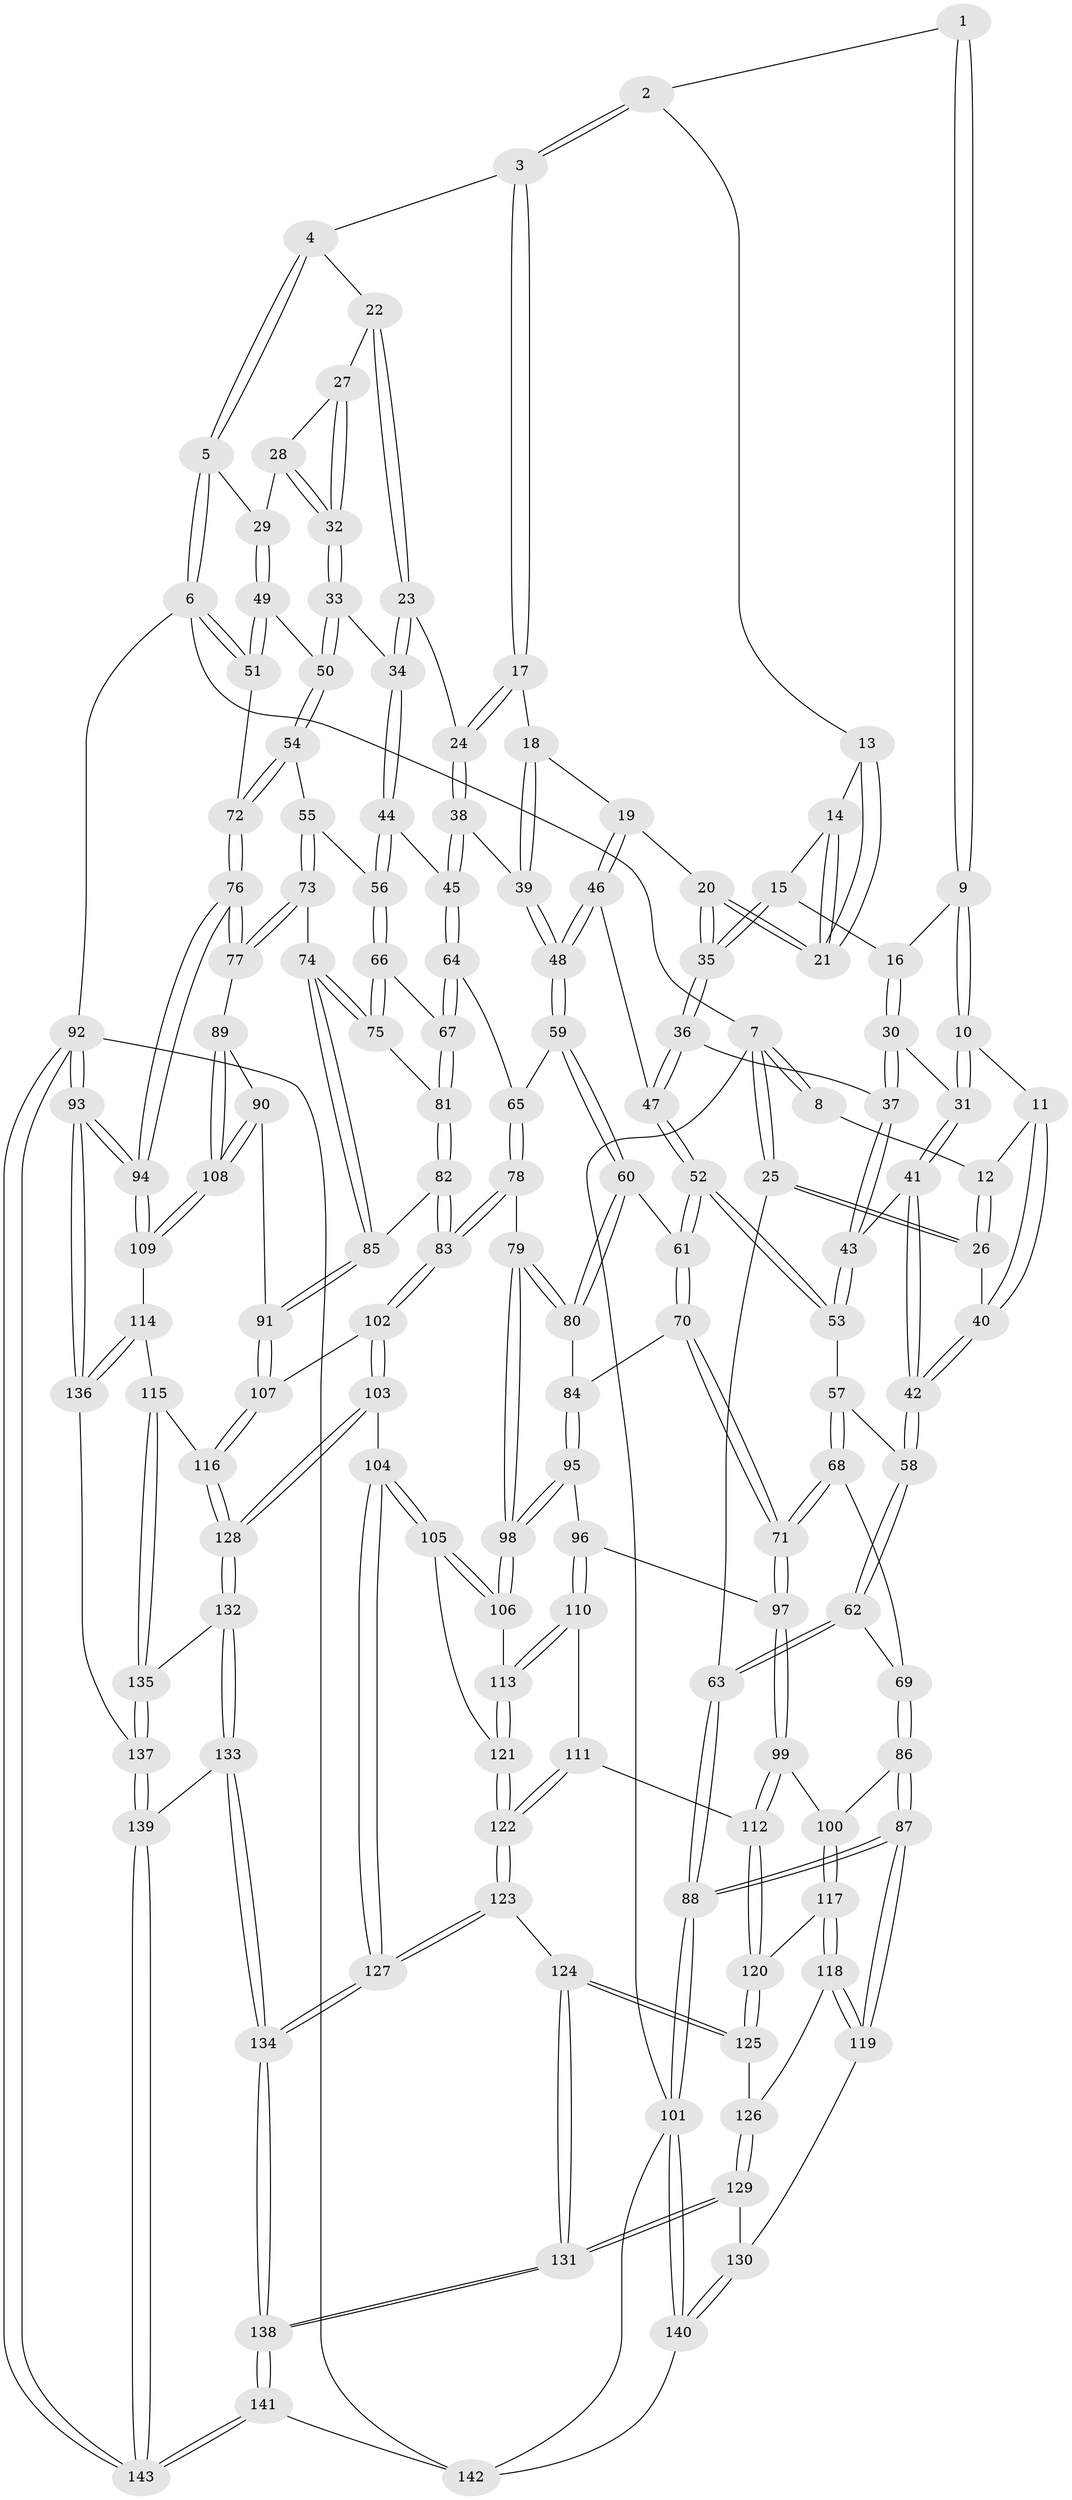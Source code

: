 // coarse degree distribution, {3: 0.06741573033707865, 4: 0.4606741573033708, 5: 0.3595505617977528, 6: 0.0898876404494382, 2: 0.02247191011235955}
// Generated by graph-tools (version 1.1) at 2025/24/03/03/25 07:24:38]
// undirected, 143 vertices, 354 edges
graph export_dot {
graph [start="1"]
  node [color=gray90,style=filled];
  1 [pos="+0.39542456455863295+0"];
  2 [pos="+0.47229371626052585+0"];
  3 [pos="+0.6185850754401752+0"];
  4 [pos="+0.651865524408919+0"];
  5 [pos="+1+0"];
  6 [pos="+1+0"];
  7 [pos="+0+0"];
  8 [pos="+0.18090077580468827+0"];
  9 [pos="+0.3303555693845781+0.053224194638052"];
  10 [pos="+0.22996967374556646+0.09158586590226385"];
  11 [pos="+0.20395961239194246+0.08701449729854661"];
  12 [pos="+0.14702323878545948+0"];
  13 [pos="+0.4481616756747888+0"];
  14 [pos="+0.4033559310865209+0.09060977794152922"];
  15 [pos="+0.3646599425242066+0.09337541831655004"];
  16 [pos="+0.33790676151783583+0.06958574623527992"];
  17 [pos="+0.5791416188738686+0.06361327078246146"];
  18 [pos="+0.5766978567569366+0.0667198103867613"];
  19 [pos="+0.46045450327189125+0.1285589718321683"];
  20 [pos="+0.45562899070561513+0.12544861530374085"];
  21 [pos="+0.45329377371416113+0.12165534837611056"];
  22 [pos="+0.7454711032075362+0.0077822348595190756"];
  23 [pos="+0.6906000526459635+0.1262161576693423"];
  24 [pos="+0.6335040943103675+0.12940319022522326"];
  25 [pos="+0+0.2116874846928287"];
  26 [pos="+0+0.16020187413777925"];
  27 [pos="+0.7679775527518393+0.04299607593257259"];
  28 [pos="+0.8774096522999117+0.107161885036674"];
  29 [pos="+0.8913862132024485+0.11292990298805358"];
  30 [pos="+0.31289954988835894+0.12575831768680426"];
  31 [pos="+0.2753263634229196+0.13718869891350027"];
  32 [pos="+0.7586255382365724+0.1547501664960902"];
  33 [pos="+0.7556458800674133+0.164656517550507"];
  34 [pos="+0.73485109491256+0.17637023571167595"];
  35 [pos="+0.3720023438868994+0.15550706711800916"];
  36 [pos="+0.3652691673061756+0.1689597315942038"];
  37 [pos="+0.34969421523233074+0.17255722136463994"];
  38 [pos="+0.6461980659697087+0.23109625961838476"];
  39 [pos="+0.5379769278653473+0.23057185880122724"];
  40 [pos="+0.16282512433032323+0.2144206469748558"];
  41 [pos="+0.2835258730010677+0.20636099979777053"];
  42 [pos="+0.16678897778887142+0.21988189443545691"];
  43 [pos="+0.29599769149668226+0.21186350969759207"];
  44 [pos="+0.6938712622155032+0.23958755151571312"];
  45 [pos="+0.6727331700723879+0.247195198906001"];
  46 [pos="+0.4771338311749135+0.21725411580924098"];
  47 [pos="+0.4277875158781204+0.23611749466820744"];
  48 [pos="+0.529626502173949+0.23498338153855433"];
  49 [pos="+0.9075279846759233+0.166491033677721"];
  50 [pos="+0.9239869420447424+0.24215457822770853"];
  51 [pos="+1+0"];
  52 [pos="+0.37018263203745055+0.315333624208324"];
  53 [pos="+0.3195045586825297+0.26571734030249033"];
  54 [pos="+0.9246824976195273+0.24347823913217223"];
  55 [pos="+0.9221817754077944+0.24662518249781232"];
  56 [pos="+0.8252786725685761+0.2945334051932292"];
  57 [pos="+0.22348499233430122+0.29906679256766705"];
  58 [pos="+0.16741790627069497+0.22812495370058708"];
  59 [pos="+0.5300891651634163+0.3244040634893932"];
  60 [pos="+0.45687843881183654+0.3722657980352238"];
  61 [pos="+0.37248196176885773+0.36216250003460354"];
  62 [pos="+0.08720428282644378+0.3886206727190868"];
  63 [pos="+0+0.2563109711695089"];
  64 [pos="+0.660904758632675+0.34206743596781464"];
  65 [pos="+0.5877142727943812+0.3620933885258168"];
  66 [pos="+0.8075575978608533+0.32667058769841073"];
  67 [pos="+0.6840522298964484+0.36687472910829105"];
  68 [pos="+0.2492895444460857+0.42749344798803723"];
  69 [pos="+0.09037566419666034+0.39260924898131955"];
  70 [pos="+0.3698480432012652+0.3653863990002234"];
  71 [pos="+0.2517772504779197+0.42923680833255834"];
  72 [pos="+1+0.24917616462655182"];
  73 [pos="+0.9184127315832875+0.447050438054713"];
  74 [pos="+0.8422432906347451+0.44472220992849704"];
  75 [pos="+0.8071319112679017+0.3923736039260604"];
  76 [pos="+1+0.46937958607488217"];
  77 [pos="+0.9506469209230243+0.47974259708727646"];
  78 [pos="+0.5625479931625231+0.47964550467629885"];
  79 [pos="+0.549285788176494+0.4791170199091857"];
  80 [pos="+0.5136826575529836+0.46041838146845504"];
  81 [pos="+0.7014231821180839+0.4287366803981407"];
  82 [pos="+0.7006343511026002+0.4354776177818581"];
  83 [pos="+0.5961811610999+0.5036593472214419"];
  84 [pos="+0.41839478660081336+0.4928899751208023"];
  85 [pos="+0.7708339948521917+0.5146946991285507"];
  86 [pos="+0.06253236122860312+0.5352942695896113"];
  87 [pos="+0+0.6563764604237292"];
  88 [pos="+0+0.6564094930505368"];
  89 [pos="+0.9317657184184818+0.5202393467526419"];
  90 [pos="+0.824200933870014+0.5470307872151987"];
  91 [pos="+0.7708433106823339+0.5405860723630435"];
  92 [pos="+1+1"];
  93 [pos="+1+1"];
  94 [pos="+1+0.9685064741732805"];
  95 [pos="+0.4095178720074895+0.5208755294476644"];
  96 [pos="+0.3631850830891072+0.5415995133488389"];
  97 [pos="+0.25443358565448204+0.4740918528671005"];
  98 [pos="+0.4671260632519951+0.5670296559553175"];
  99 [pos="+0.2220631314929967+0.5399382033818433"];
  100 [pos="+0.1110820928373775+0.5635261243714913"];
  101 [pos="+0+0.9766715716206303"];
  102 [pos="+0.6288037048259015+0.6100060435333453"];
  103 [pos="+0.5411290796839007+0.6702664657047149"];
  104 [pos="+0.525199783496658+0.6737598414620508"];
  105 [pos="+0.49819561650653166+0.6522669891005304"];
  106 [pos="+0.4739582745507075+0.6061354703030786"];
  107 [pos="+0.7234655508646768+0.6333364697071069"];
  108 [pos="+0.9228318354667717+0.6460953535536008"];
  109 [pos="+0.9274618920532559+0.6934342498154554"];
  110 [pos="+0.35962805052014574+0.588038979903641"];
  111 [pos="+0.23946460155961521+0.5741010708648804"];
  112 [pos="+0.23054125105228238+0.5672154236875101"];
  113 [pos="+0.36048671055778336+0.5970440068020944"];
  114 [pos="+0.7884269988078532+0.6984596519964901"];
  115 [pos="+0.7809971950259206+0.6966775769864051"];
  116 [pos="+0.725452670003819+0.6363389266281205"];
  117 [pos="+0.11951595313275341+0.6437571410982793"];
  118 [pos="+0.10961422018672662+0.6878093275744103"];
  119 [pos="+0.022327040669253496+0.720475491619693"];
  120 [pos="+0.2132375356415359+0.6267190979235706"];
  121 [pos="+0.3406257482552851+0.6647740177090697"];
  122 [pos="+0.33500639025424195+0.6705742054129098"];
  123 [pos="+0.3348628187248215+0.6709846605578366"];
  124 [pos="+0.2689536673109811+0.7309494575564172"];
  125 [pos="+0.22298272676190092+0.6964819574053885"];
  126 [pos="+0.13040327399429266+0.6991600181472163"];
  127 [pos="+0.4596089716307435+0.80117890941032"];
  128 [pos="+0.6235466568140988+0.7779365030228762"];
  129 [pos="+0.16493890908543998+0.8101471325036024"];
  130 [pos="+0.0941048890300158+0.8345548648028793"];
  131 [pos="+0.26402166974435065+0.827809225280355"];
  132 [pos="+0.6253812716784082+0.7846390558739003"];
  133 [pos="+0.48290277778761953+0.9850380608900653"];
  134 [pos="+0.4353878097475579+1"];
  135 [pos="+0.7169684510957238+0.8036683512280647"];
  136 [pos="+0.8296185290316841+0.8511066482354586"];
  137 [pos="+0.724788151732611+0.8826307704031429"];
  138 [pos="+0.4070078110988826+1"];
  139 [pos="+0.7196987210142457+0.8950296289014722"];
  140 [pos="+0.07269594511201295+0.8874427197641526"];
  141 [pos="+0.40121016393668996+1"];
  142 [pos="+0.2852066359421042+1"];
  143 [pos="+1+1"];
  1 -- 2;
  1 -- 9;
  1 -- 9;
  2 -- 3;
  2 -- 3;
  2 -- 13;
  3 -- 4;
  3 -- 17;
  3 -- 17;
  4 -- 5;
  4 -- 5;
  4 -- 22;
  5 -- 6;
  5 -- 6;
  5 -- 29;
  6 -- 7;
  6 -- 51;
  6 -- 51;
  6 -- 92;
  7 -- 8;
  7 -- 8;
  7 -- 25;
  7 -- 25;
  7 -- 101;
  8 -- 12;
  9 -- 10;
  9 -- 10;
  9 -- 16;
  10 -- 11;
  10 -- 31;
  10 -- 31;
  11 -- 12;
  11 -- 40;
  11 -- 40;
  12 -- 26;
  12 -- 26;
  13 -- 14;
  13 -- 21;
  13 -- 21;
  14 -- 15;
  14 -- 21;
  14 -- 21;
  15 -- 16;
  15 -- 35;
  15 -- 35;
  16 -- 30;
  16 -- 30;
  17 -- 18;
  17 -- 24;
  17 -- 24;
  18 -- 19;
  18 -- 39;
  18 -- 39;
  19 -- 20;
  19 -- 46;
  19 -- 46;
  20 -- 21;
  20 -- 21;
  20 -- 35;
  20 -- 35;
  22 -- 23;
  22 -- 23;
  22 -- 27;
  23 -- 24;
  23 -- 34;
  23 -- 34;
  24 -- 38;
  24 -- 38;
  25 -- 26;
  25 -- 26;
  25 -- 63;
  26 -- 40;
  27 -- 28;
  27 -- 32;
  27 -- 32;
  28 -- 29;
  28 -- 32;
  28 -- 32;
  29 -- 49;
  29 -- 49;
  30 -- 31;
  30 -- 37;
  30 -- 37;
  31 -- 41;
  31 -- 41;
  32 -- 33;
  32 -- 33;
  33 -- 34;
  33 -- 50;
  33 -- 50;
  34 -- 44;
  34 -- 44;
  35 -- 36;
  35 -- 36;
  36 -- 37;
  36 -- 47;
  36 -- 47;
  37 -- 43;
  37 -- 43;
  38 -- 39;
  38 -- 45;
  38 -- 45;
  39 -- 48;
  39 -- 48;
  40 -- 42;
  40 -- 42;
  41 -- 42;
  41 -- 42;
  41 -- 43;
  42 -- 58;
  42 -- 58;
  43 -- 53;
  43 -- 53;
  44 -- 45;
  44 -- 56;
  44 -- 56;
  45 -- 64;
  45 -- 64;
  46 -- 47;
  46 -- 48;
  46 -- 48;
  47 -- 52;
  47 -- 52;
  48 -- 59;
  48 -- 59;
  49 -- 50;
  49 -- 51;
  49 -- 51;
  50 -- 54;
  50 -- 54;
  51 -- 72;
  52 -- 53;
  52 -- 53;
  52 -- 61;
  52 -- 61;
  53 -- 57;
  54 -- 55;
  54 -- 72;
  54 -- 72;
  55 -- 56;
  55 -- 73;
  55 -- 73;
  56 -- 66;
  56 -- 66;
  57 -- 58;
  57 -- 68;
  57 -- 68;
  58 -- 62;
  58 -- 62;
  59 -- 60;
  59 -- 60;
  59 -- 65;
  60 -- 61;
  60 -- 80;
  60 -- 80;
  61 -- 70;
  61 -- 70;
  62 -- 63;
  62 -- 63;
  62 -- 69;
  63 -- 88;
  63 -- 88;
  64 -- 65;
  64 -- 67;
  64 -- 67;
  65 -- 78;
  65 -- 78;
  66 -- 67;
  66 -- 75;
  66 -- 75;
  67 -- 81;
  67 -- 81;
  68 -- 69;
  68 -- 71;
  68 -- 71;
  69 -- 86;
  69 -- 86;
  70 -- 71;
  70 -- 71;
  70 -- 84;
  71 -- 97;
  71 -- 97;
  72 -- 76;
  72 -- 76;
  73 -- 74;
  73 -- 77;
  73 -- 77;
  74 -- 75;
  74 -- 75;
  74 -- 85;
  74 -- 85;
  75 -- 81;
  76 -- 77;
  76 -- 77;
  76 -- 94;
  76 -- 94;
  77 -- 89;
  78 -- 79;
  78 -- 83;
  78 -- 83;
  79 -- 80;
  79 -- 80;
  79 -- 98;
  79 -- 98;
  80 -- 84;
  81 -- 82;
  81 -- 82;
  82 -- 83;
  82 -- 83;
  82 -- 85;
  83 -- 102;
  83 -- 102;
  84 -- 95;
  84 -- 95;
  85 -- 91;
  85 -- 91;
  86 -- 87;
  86 -- 87;
  86 -- 100;
  87 -- 88;
  87 -- 88;
  87 -- 119;
  87 -- 119;
  88 -- 101;
  88 -- 101;
  89 -- 90;
  89 -- 108;
  89 -- 108;
  90 -- 91;
  90 -- 108;
  90 -- 108;
  91 -- 107;
  91 -- 107;
  92 -- 93;
  92 -- 93;
  92 -- 143;
  92 -- 143;
  92 -- 142;
  93 -- 94;
  93 -- 94;
  93 -- 136;
  93 -- 136;
  94 -- 109;
  94 -- 109;
  95 -- 96;
  95 -- 98;
  95 -- 98;
  96 -- 97;
  96 -- 110;
  96 -- 110;
  97 -- 99;
  97 -- 99;
  98 -- 106;
  98 -- 106;
  99 -- 100;
  99 -- 112;
  99 -- 112;
  100 -- 117;
  100 -- 117;
  101 -- 140;
  101 -- 140;
  101 -- 142;
  102 -- 103;
  102 -- 103;
  102 -- 107;
  103 -- 104;
  103 -- 128;
  103 -- 128;
  104 -- 105;
  104 -- 105;
  104 -- 127;
  104 -- 127;
  105 -- 106;
  105 -- 106;
  105 -- 121;
  106 -- 113;
  107 -- 116;
  107 -- 116;
  108 -- 109;
  108 -- 109;
  109 -- 114;
  110 -- 111;
  110 -- 113;
  110 -- 113;
  111 -- 112;
  111 -- 122;
  111 -- 122;
  112 -- 120;
  112 -- 120;
  113 -- 121;
  113 -- 121;
  114 -- 115;
  114 -- 136;
  114 -- 136;
  115 -- 116;
  115 -- 135;
  115 -- 135;
  116 -- 128;
  116 -- 128;
  117 -- 118;
  117 -- 118;
  117 -- 120;
  118 -- 119;
  118 -- 119;
  118 -- 126;
  119 -- 130;
  120 -- 125;
  120 -- 125;
  121 -- 122;
  121 -- 122;
  122 -- 123;
  122 -- 123;
  123 -- 124;
  123 -- 127;
  123 -- 127;
  124 -- 125;
  124 -- 125;
  124 -- 131;
  124 -- 131;
  125 -- 126;
  126 -- 129;
  126 -- 129;
  127 -- 134;
  127 -- 134;
  128 -- 132;
  128 -- 132;
  129 -- 130;
  129 -- 131;
  129 -- 131;
  130 -- 140;
  130 -- 140;
  131 -- 138;
  131 -- 138;
  132 -- 133;
  132 -- 133;
  132 -- 135;
  133 -- 134;
  133 -- 134;
  133 -- 139;
  134 -- 138;
  134 -- 138;
  135 -- 137;
  135 -- 137;
  136 -- 137;
  137 -- 139;
  137 -- 139;
  138 -- 141;
  138 -- 141;
  139 -- 143;
  139 -- 143;
  140 -- 142;
  141 -- 142;
  141 -- 143;
  141 -- 143;
}
